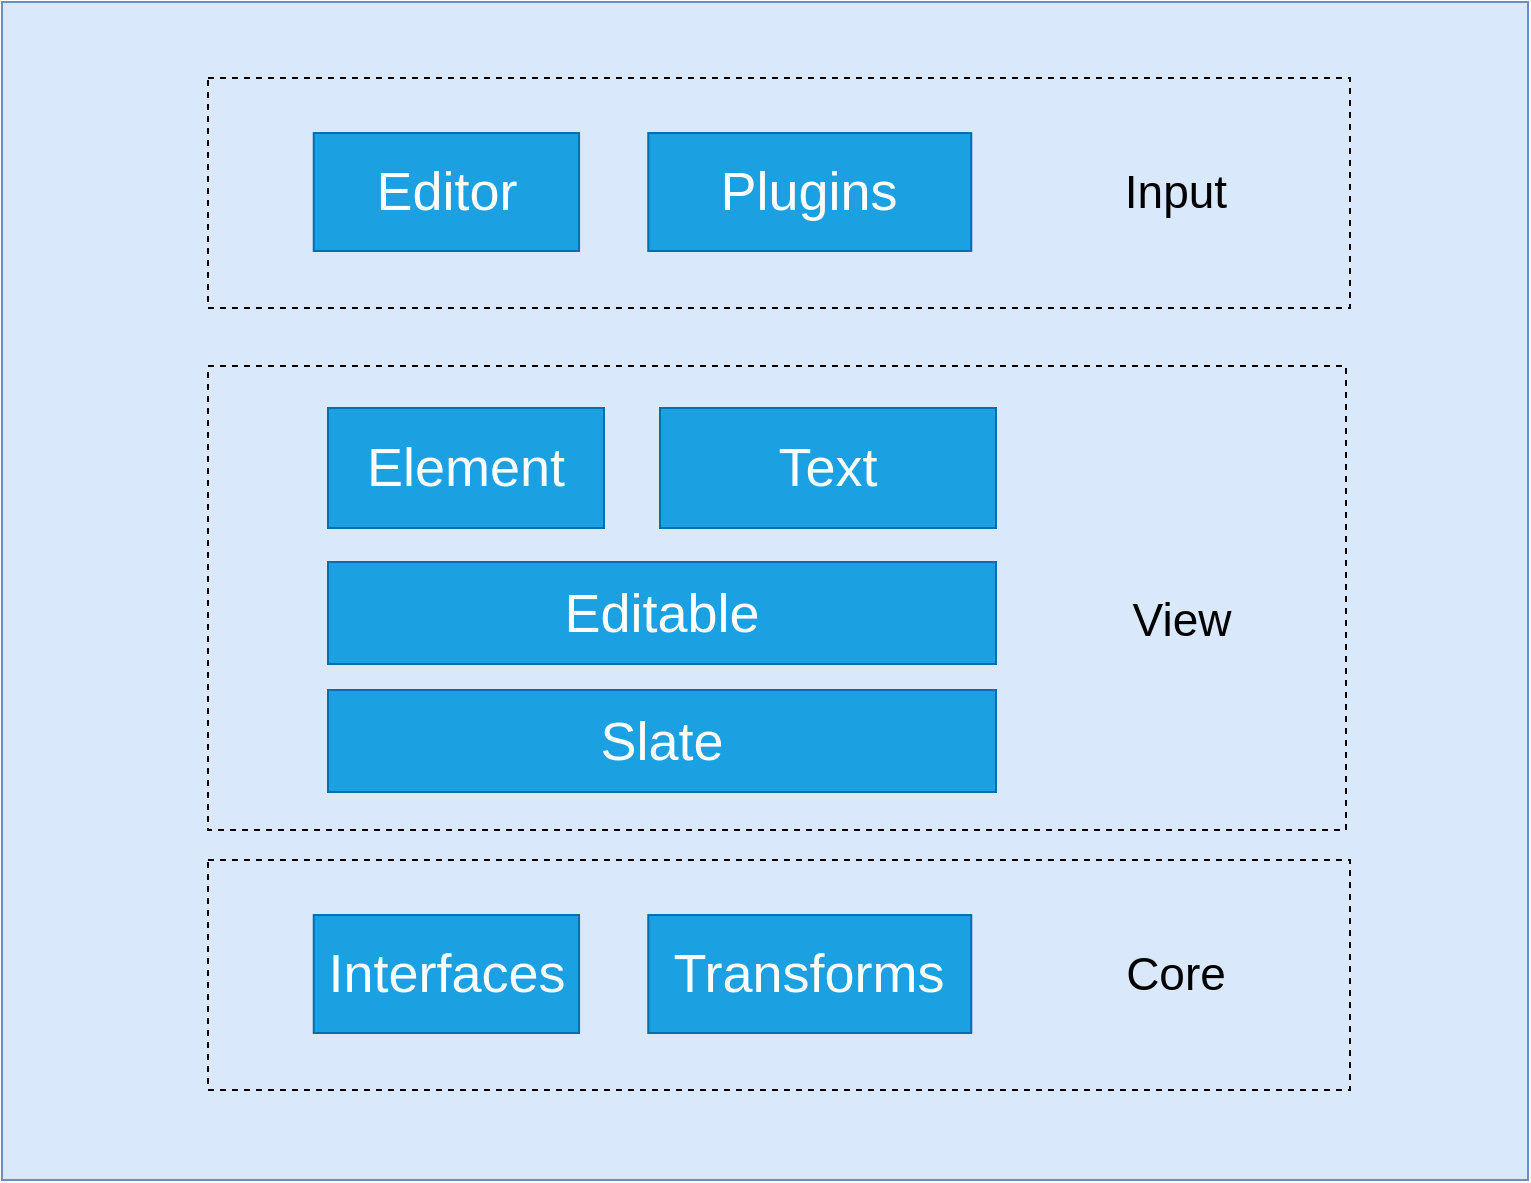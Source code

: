 <mxfile version="14.0.1" type="github">
  <diagram id="vV88IOH-yytLftiay6Gs" name="Page-1">
    <mxGraphModel dx="1154" dy="771" grid="0" gridSize="10" guides="1" tooltips="1" connect="1" arrows="1" fold="1" page="0" pageScale="1" pageWidth="827" pageHeight="1169" math="0" shadow="0">
      <root>
        <mxCell id="0" />
        <mxCell id="1" parent="0" />
        <mxCell id="V3n1BV0_hNBXlYeHx-KR-20" value="" style="rounded=0;whiteSpace=wrap;html=1;fontSize=23;fillColor=#dae8fc;strokeColor=#6c8ebf;" vertex="1" parent="1">
          <mxGeometry x="137" y="26" width="763" height="589" as="geometry" />
        </mxCell>
        <mxCell id="V3n1BV0_hNBXlYeHx-KR-6" value="" style="rounded=0;whiteSpace=wrap;html=1;fillColor=none;dashed=1;" vertex="1" parent="1">
          <mxGeometry x="240" y="208" width="569" height="232" as="geometry" />
        </mxCell>
        <mxCell id="V3n1BV0_hNBXlYeHx-KR-7" value="View" style="text;html=1;strokeColor=none;fillColor=none;align=center;verticalAlign=middle;whiteSpace=wrap;rounded=0;fontSize=23;" vertex="1" parent="1">
          <mxGeometry x="634" y="316" width="185.5" height="38" as="geometry" />
        </mxCell>
        <mxCell id="V3n1BV0_hNBXlYeHx-KR-8" value="Element" style="text;html=1;strokeColor=#006EAF;fillColor=#1ba1e2;align=center;verticalAlign=middle;whiteSpace=wrap;rounded=0;fontSize=27;fontColor=#ffffff;" vertex="1" parent="1">
          <mxGeometry x="300" y="229" width="138" height="60" as="geometry" />
        </mxCell>
        <mxCell id="V3n1BV0_hNBXlYeHx-KR-9" value="Text" style="text;html=1;strokeColor=#006EAF;fillColor=#1ba1e2;align=center;verticalAlign=middle;whiteSpace=wrap;rounded=0;fontSize=27;fontColor=#ffffff;" vertex="1" parent="1">
          <mxGeometry x="466" y="229" width="168" height="60" as="geometry" />
        </mxCell>
        <mxCell id="V3n1BV0_hNBXlYeHx-KR-10" value="Slate" style="text;html=1;strokeColor=#006EAF;fillColor=#1ba1e2;align=center;verticalAlign=middle;whiteSpace=wrap;rounded=0;fontSize=27;fontColor=#ffffff;" vertex="1" parent="1">
          <mxGeometry x="300" y="370" width="334" height="51" as="geometry" />
        </mxCell>
        <mxCell id="V3n1BV0_hNBXlYeHx-KR-11" value="" style="group;strokeColor=#000000;dashed=1;container=1;" vertex="1" connectable="0" parent="1">
          <mxGeometry x="240" y="455" width="571" height="115" as="geometry" />
        </mxCell>
        <mxCell id="V3n1BV0_hNBXlYeHx-KR-1" value="" style="rounded=0;whiteSpace=wrap;html=1;fillColor=none;dashed=1;" vertex="1" parent="V3n1BV0_hNBXlYeHx-KR-11">
          <mxGeometry width="571" height="115" as="geometry" />
        </mxCell>
        <mxCell id="V3n1BV0_hNBXlYeHx-KR-2" value="Core" style="text;html=1;strokeColor=none;fillColor=none;align=center;verticalAlign=middle;whiteSpace=wrap;rounded=0;fontSize=23;" vertex="1" parent="V3n1BV0_hNBXlYeHx-KR-11">
          <mxGeometry x="395.003" y="38.823" width="178.317" height="37.35" as="geometry" />
        </mxCell>
        <mxCell id="V3n1BV0_hNBXlYeHx-KR-3" value="Interfaces" style="text;html=1;strokeColor=#006EAF;fillColor=#1ba1e2;align=center;verticalAlign=middle;whiteSpace=wrap;rounded=0;fontSize=27;fontColor=#ffffff;" vertex="1" parent="V3n1BV0_hNBXlYeHx-KR-11">
          <mxGeometry x="52.87" y="27.521" width="132.657" height="58.974" as="geometry" />
        </mxCell>
        <mxCell id="V3n1BV0_hNBXlYeHx-KR-4" value="Transforms" style="text;html=1;strokeColor=#006EAF;fillColor=#1ba1e2;align=center;verticalAlign=middle;whiteSpace=wrap;rounded=0;fontSize=27;fontColor=#ffffff;" vertex="1" parent="V3n1BV0_hNBXlYeHx-KR-11">
          <mxGeometry x="220.133" y="27.521" width="161.495" height="58.974" as="geometry" />
        </mxCell>
        <mxCell id="V3n1BV0_hNBXlYeHx-KR-13" value="Editable" style="text;html=1;strokeColor=#006EAF;fillColor=#1ba1e2;align=center;verticalAlign=middle;whiteSpace=wrap;rounded=0;fontSize=27;fontColor=#ffffff;" vertex="1" parent="1">
          <mxGeometry x="300" y="306" width="334" height="51" as="geometry" />
        </mxCell>
        <mxCell id="V3n1BV0_hNBXlYeHx-KR-15" value="" style="group;dashed=1;strokeColor=#000000;container=1;" vertex="1" connectable="0" parent="1">
          <mxGeometry x="240" y="64" width="571" height="115" as="geometry" />
        </mxCell>
        <mxCell id="V3n1BV0_hNBXlYeHx-KR-16" value="" style="rounded=0;whiteSpace=wrap;html=1;dashed=1;fillColor=none;" vertex="1" parent="V3n1BV0_hNBXlYeHx-KR-15">
          <mxGeometry width="571" height="115" as="geometry" />
        </mxCell>
        <mxCell id="V3n1BV0_hNBXlYeHx-KR-17" value="Input" style="text;html=1;strokeColor=none;fillColor=none;align=center;verticalAlign=middle;whiteSpace=wrap;rounded=0;fontSize=23;" vertex="1" parent="V3n1BV0_hNBXlYeHx-KR-15">
          <mxGeometry x="395.003" y="38.823" width="178.317" height="37.35" as="geometry" />
        </mxCell>
        <mxCell id="V3n1BV0_hNBXlYeHx-KR-18" value="Editor" style="text;html=1;strokeColor=#006EAF;fillColor=#1ba1e2;align=center;verticalAlign=middle;whiteSpace=wrap;rounded=0;fontSize=27;fontColor=#ffffff;" vertex="1" parent="V3n1BV0_hNBXlYeHx-KR-15">
          <mxGeometry x="52.87" y="27.521" width="132.657" height="58.974" as="geometry" />
        </mxCell>
        <mxCell id="V3n1BV0_hNBXlYeHx-KR-19" value="Plugins" style="text;html=1;strokeColor=#006EAF;fillColor=#1ba1e2;align=center;verticalAlign=middle;whiteSpace=wrap;rounded=0;fontSize=27;fontColor=#ffffff;" vertex="1" parent="V3n1BV0_hNBXlYeHx-KR-15">
          <mxGeometry x="220.133" y="27.521" width="161.495" height="58.974" as="geometry" />
        </mxCell>
      </root>
    </mxGraphModel>
  </diagram>
</mxfile>
